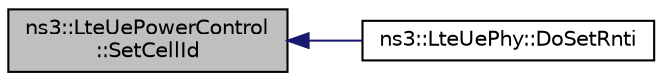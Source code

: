 digraph "ns3::LteUePowerControl::SetCellId"
{
  edge [fontname="Helvetica",fontsize="10",labelfontname="Helvetica",labelfontsize="10"];
  node [fontname="Helvetica",fontsize="10",shape=record];
  rankdir="LR";
  Node1 [label="ns3::LteUePowerControl\l::SetCellId",height=0.2,width=0.4,color="black", fillcolor="grey75", style="filled", fontcolor="black"];
  Node1 -> Node2 [dir="back",color="midnightblue",fontsize="10",style="solid"];
  Node2 [label="ns3::LteUePhy::DoSetRnti",height=0.2,width=0.4,color="black", fillcolor="white", style="filled",URL="$da/ddd/classns3_1_1LteUePhy.html#ad4882e155e3c040bd78ff11c279e0fa7"];
}
